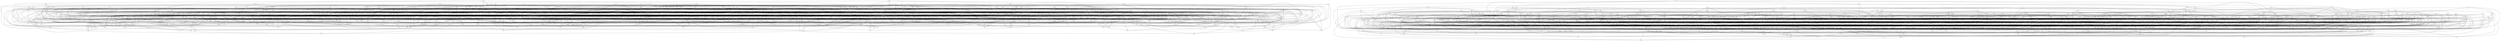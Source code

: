 graph { 
shd--hzh,hcz,sch,rnf
pmk--dpr
hcf--sjt,stk,plv,fjx
kkp--ggq,fqq
fhc--mvh
rrx--jjj,qht
bhc--grq,qmx,cdr
kzf--mnc,ksm,nzj,gtt,pqq
qhk--hmm,jxg,qtb
hzp--zrx,hst
lss--kzl,dzx,tjb
jvh--vfj
cnz--tlp
lsx--pbb,gsg
jnq--mjk,chg,dmq,dbb
xrf--znm
dpj--zgl,dpz,flt,rfr
ntl--kfg,dnm
qhz--fdl
bkv--ptn,ldn,nlg,nch,glp
mhg--ngq,jjq,fvr
fmt--vsm,xtb,mdj,qst
bhl--nmk,plc
cqn--dpz
mgn--frj,cql
sqq--phd,ctg,zlx,ftn
zvv--xnj
bbn--bmb,dmb
sfj--fnb
qkg--jck,vzz,xlx,vrt
dtj--fxl,fbf
vgn--qbk,qmx
ssd--mhq,blr,cqz,mxt
tzb--nhx,kps,zjj,mnj
rlm--txr,tfz,xkj
rnv--lbm,hbp
lsb--qtb,tvp,zpg,zlr
hrn--bjf,xpd
rhr--rlh,lpk,xhz,kvd
smm--nhp,tpg,nth,vpp,pbf
khp--hcf,lbx
bjr--nxs,lvq
lbx--srg
hpd--pxb,xvf
lkx--jnx,rml
tmz--lcs,xhj,gcl
dfq--pkk
fxh--kqn,ztl,qmk,kqx,sbh
mdd--jnz,bqp,xht,mnv
grg--qcn,bmg,vdm,hcm
bdx--pzb
fcq--blb
bnn--dlz,tjq
bjb--bjs
nnd--sxl,kgd
ght--pkr
jdr--fnt
xct--vzl
tnl--ljh,cqm,cdr
csz--hfk,hpv
vfv--vck
hdz--khm,tdv,lgk
lmm--tdv
mpd--tvp,vml,ttn
vmd--mnj,nqc
txl--jfr
pqj--xnh,vzl
qbk--tpn,kdz
ckk--gqt,ggq
gxv--sbv,vjm,cxd
fnt--kcq
kzk--mcr,pnh,gnn,mcs
jjd--rkc,dtj,hqr,fqr
bdr--ljv,mfn,xff
spj--ngq
jpb--qgg
fbp--tsc,xld,ncq,qrl
lzd--rvf,xlx
mrb--jnz,brz
vfr--vtj
qpt--knd,mgl
gbt--pzb,szl
pnb--qgq,zvx,qjz
kgn--fsl,jnx,fnc
ghl--blr,lnp,tgj,xvf
grq--nfm
rts--lmm
zmv--rhl
sjt--hxz,blb
tfz--ttd,stk,nfb
zdc--bdx,nph,ccn
zzl--spv
mtm--khv,jqr,jpn
dtk--pqq,qmx
jkb--flg,gfh,dgv,rjm
scm--ngq,rrz
mxb--sfg,kdz
hzt--zqs,xkq,blm,hlf
kxq--gnl,cmn,lmd,ztq,xrp
rqd--phd,bhl,bjt,knn
dzf--kdz
ktd--flg
rtl--gfx,hxj,cbl
dbd--cnz,pkn,mvq,lft
cff--bps,xnr
hqr--lqt,nlg,mdl
dxf--pcx,szp,mgj
mjq--lsr,smh,tpm,pqx
ljv--cqr
lcs--xnr,fjt
hnh--jgr,ghk,hfk
xdt--pmk,lfc,hvl
pmr--skm
tfp--lsj,npv,pdf
lmx--xht,xnn
sfk--pkp,xnr,ghl,xdh
pqq--hht
jjr--kzc
tjv--pbk,jzp,bng,pbf
jbz--qvq,vfj,nfc
gfh--zfr,dqt
vzm--vlh,vrt,mkg
xxl--kqj,lqg
hkn--hxh
xdh--jdl,nph
ncz--rnv,kdd,rls
dgk--txr,vkx,mvq,frp
txr--chr,ftv
qcq--hzd,lpm,gvr
tgv--ttm
tpb--fmf,krx,pvg
hfn--lxr,jfx,xnb,kks,fgl
vpp--bgh
jrt--rcl,xds,fqc,bqh
drj--vtj,kps,frj
fdx--nmd,scg
kth--kzc,cqr
qqs--jxm,vmg,xdf
jkc--hbg,xlt,crz,skm
lcb--xpq,vkq
shs--bps
rtk--vzl
vrq--flg,bbq,grl,nth
cld--plf,klh,jkj
lzh--txl
xxq--zmv,xjb,vkr
sbn--ncz,lft,pbk,nxb
vbg--tgv,kpg,mpg,vdj,pfl
hvm--sgr,htb,tnk,ztd
sxc--hpx,mxb,tjb
shc--zxp,qvm
xkj--dfm,bjs,ptl
tsl--pbd,xxl
gfn--qzn,mkk,lmf
bzn--xvv,mfv,lsr
qrh--jsl
vls--vrr,vzm,qgg,pqz,jjg,ksm
xfn--zvv,frp,fhl,khb
rxq--cjg,spb,dqm
prz--sqb,sxz,xzb,xrb
hdt--dfg,dmg,jdj,spn
xnz--shc
bhf--nxs,lkj
cfp--skb
pzp--smh,jtd
sfc--fjv
rtn--lbl,mpg,ljd,dzp
rpb--hrk
fmz--lkl,mhq,rpx,scp
cqz--lmx,sqh
mvv--bcv,zfh,nmd
txn--ckk
qqz--cqj,lzx
tpm--lxc,rrz
bbm--vfh,qgg
qbz--vzj,fdg,cgk,msn
vpl--hpl,lfp,jxv,srf,zlx,nmk
dck--lxg,bvt,sth
ddb--ntx,lmf,jbz,nbp
jqq--lbx,zxp,lhh,mjk
vdj--zrh,gfn,pzp,jfj,vsc
stz--gnv,rfx,vfv,hzs,njs,jts,scx
cfn--vth
zcq--jzf
tzn--fvv,xpt
kdr--glp,lmf
kbf--zvq,sdf
tsg--nzg
pds--qhh,jbp,klz,stv
cnl--nfm,zvx,cdr,mfm
fds--pmp,dzl,smm
zrh--brl,tsc,dmg
pdf--hxc
zrm--ztl,lkj,szl,xct
ddh--tsl,vlh,cdg,kdm,bsl
xrp--ngq
jpq--lxg,frj,kns,npk
hzb--ghl,knc,rdr,mjg
cbb--ndf
zbq--thx,ptv
xjb--kns,zkb
jnv--vnz,rrc,lrr,fcd
zjj--chg,ftn,pfd,bcv
jqc--jjj,ftv,pdq,glp,pzk,drm
hzz--kpk,vrz,vlf,qhk
jqr--csp,dxx,llt,qct
qgq--cqj,nfm,rzc,kqd,nmq
lrt--bjs,tgv,bqh,hfv,xcx
vbz--vjs,mmt,hbp
hgj--vlf,bdr,kkf,xpt,dbc
brn--hcr,mtm,nlj,rbj
bgp--qmr,jkj
gmn--dkf,pdm,jbp
kkh--khb
sxz--gqt
vsv--cqj
sjd--mpd,pdl,rpx,ckc,hnk
bkf--skb
cll--tpp,vzz,kqn,qjp
rcl--rml
qst--cps,lbh
cvc--xpq,frb,dmb,scm
kzd--cml,pnx
tpg--bhl,qhl,bng
dfj--gtt,bjh,xdt,tpn
dnn--vpm,xjj
pvc--kkp,txl,mcr,bkz,qbg
vkq--xrp
pjb--nxs,cqz,fcj,kfg
qtm--pcp,bxb
prc--jdr,ljv
mhc--nzb,kdm,sbd,pmk
rrc--kkf,grp
zhs--qzh,hmj,qst,pbd,qzg
kks--bbq,knn
xlt--sfc,fpz
plh--dkt,ndg,rnf,khd
jhg--zkx,ntx
szl--qbg
grb--txr,kpg,jxv,jsm
pkb--trr
blf--vkg
kvk--scg,rbj,vbh,dqf,ghb
lxg--hpl
dpr--stv
sjh--vfr,bxb,rml
xjf--bjt,khp,tdk,fxp
vvs--rcf,zfr,rqh
nfp--ncq,nrf
gqh--sfj,kkh,sqs,pcp
pzk--pkn,gng,fvc
hsm--blf,lxc,rkc,tgv
ghp--ftv
vfh--pqz,jzf
czb--gcl,xhd
tgx--cfn,szp,zfh,fsl
hnb--bvx,lfh,cxd,xct,kth
dhc--zzl,lhh,drm
rqh--tlp,hrn,fbv
xnh--xdl,ntv
jql--jzp,gbp,hhs
kpq--zlr
dkf--skl
mjg--ggq,pkp
tnn--qjz
mkf--hpl
jzc--vnt,bfb,qsd
rnf--nfc
dxv--fsl,fxf,dtp,xrd
vqh--ttq,bnf
kjn--xdt,phx,ntl,jzv
nzm--npz,cnz,mnj,nfz
brd--gvr,tfv,qrf,jdr,lqp
ftn--vpm
gfx--dkb,hmp
xmk--grp,ptv
cqm--npv
rnl--fbb,kgp,qzn
zgm--kzc
mxt--fzk
qhl--mnn,zkb
gns--zhb,xnj,scg
ntn--vms,bjb,msn,mjl
zvq--bfn
zzf--cbl
ncq--tfd,fxf
qjg--hcx
vss--mjg,jlr,mvt
cdg--rjj
pcr--khr,bjf,vkr
smf--snr,fdx,tdv,npm
vml--kcq,xcl
svz--vph
lcc--ptl,drl
hxq--gjg
fsq--knd,ccf,kpp
vlf--skl,dzf
qpg--gbp,zfh
rzg--qhc,mbg,hlx
dht--jzf,xht,jdr,bnv
ntv--thx,hst
sbd--bch
fqp--tdk
jxv--rbj
nhv--ngc,rjb
drf--ntg,jpk,ssn
sgp--gdp,mfn,zcd,zkc
prl--dpr,kjs,ghz,jpr
khx--tqc,jtb,kmq
lng--gxn,vph,jfr,ngc
szx--fds,frb,hrt,xxq,bgv,tbl
hvv--tsf,gzc
pkr--pbb
rcf--rrx,drt,jvh
gvn--tfd,kbf,xjj,qpt
dfl--sbv,gpx,jxg,jgx,mbk
qrf--fsb
jkm--jmn,nhp,rnl,tbd
pqn--nzb,zqn
qsq--fzl,qsj,rnl,hpl
nfk--gxv,jzf
pcz--zhd,fqm,fzk,zkc
dmq--tbl,vbh
jvc--dmg,mbg,jql,qvt
zfp--hlt,jtf,fnb,bbt
fqq--nxs
nsn--sbh,nmq
hxz--lxg,qvm
npz--kkh
vtr--hmp,dnc,dtk,tnn,kqm
fqm--pxb,nxs
hbp--zkx
qtx--rts,bxb,glt,zvr
nrc--sdf,blf
qrl--lmd
lll--nfc,vft,blm
rvg--qhz,sbv
mvt--xrf
zkb--sfc,ptn,fpz
sfl--ztq,kgc
ghb--hvt
vph--mvc
vks--kvp,rvg,pfr,jlr,qkl
xbs--fnc,brt,plc,mfv
ctg--khm,hmh,szp
dnk--bfn,lbl,frp
nfj--tdk,rtt,hcc,mqc
kpk--xdl
xvt--fqr,hlx,mgl,fqc
lxc--jsl,clc
ptl--ftn
ppv--fpf,ffq,zhx,cml,hxh
qlq--mfm
kdb--qjb
hhs--sdf
gpg--lzx,gdp,qsm,cjg
nph--tfj
nzf--nnn,pqn,kzd
dbl--chk,nxl,pxl
plv--llq,xfk
lql--ghp,vkq,ngd,tmf
cml--zrx
jsm--qrh,xnj,hnh
ljd--qxp,vqh
pcj--hkn,mbj,tsb,lsj
gsg--jxz
lkl--fhc,jjr,rjj
mjk--dtp,bpg,jnx
xsr--kdr,jrn,nzq,lkx,qpg
fzf--znm,xfq
pns--hzt,nst,pdq,tcn
flt--zjq,lbh,qkf,cxd
lfh--vph,nzb,rcj
kpp--kns,dmr,vzd
zbb--vvp,kvz,jmn,rls
gbn--dvr,tsf
hxl--pfd,fnx
lsp--zkd,clc,pqp,kng,gxg
kll--jfk,ldz,mhx,qck
qmx--hzd
vjm--gnn
sfg--xqf,dkf,xct
mnj--nqc
cpt--cff,hzd,krb,kdz
xdv--xff,nxt,cfp,pxh,qjp
xrz--xhz,jjj,nfb,nzq
knd--npz,tdv
pnx--qtl,gzc
mkk--xdd,lmm
fkb--tlp,xld,frm,fqf
zcr--zfd,fsb,xtb,tfj,kqj
sch--nmk,xbz,vlj
zsb--zkm,gbt,tsl,crf
tpr--hhn,jkd
flc--stv
xtb--znm
flq--rht,skm
zrg--rcj,fjt
jrc--vxt,xhz,lhh
gjq--ltg,dpz
jtf--qzn,cql
bcf--vnt,rfp,sfl,zkd,ljd
pcq--hkr
rcp--jrz,vft,qbf
nxt--qmr,ttz,kkp,vss,gjq
nqb--rdv,pxh,blr
jqs--qzf,pbf,pmq,hxp
hmj--mfn,nzg,dqm,kqd
sbl--kbd,jrz
nlg--mgj
zkt--bmz,jnx,fds,zzl
mkg--cdg
qlr--bgv,xmc,mfv,xdd
sgs--xxl,nsf,vlh,dvr
xfk--hvt,mgh
gsj--mgk,dgv,lmm
mbk--qjz,sdb,sbh
fbq--hvj,xfd,qcn,fqm,znq
zhx--ghl
qtn--vgs,blr,jtb
zdf--hpd,zcd,nfk,zzf
frt--knn,gjb,fdj
clc--ktd
qfs--fqr
zqn--kqn,xnr,xfq
tzq--msr,nsk,frm,bmb
kss--khp,mkf,xvv,fjk,pjs
dsk--zrx,hnk,dtk,fzf
xzc--qbk,hmp,ctm
cdd--fsb,jck
tpl--tlk,xtj,sqz,fst
rjr--ngk,czb,crf,zgs
gcl--jfk
hsb--vmd,csp,kdb
fdl--lqg
nxl--gjq,tnk,gnv,fzf,gtf,cfp,jgx
llt--lhh
nsz--gmz,fdr,gxr,vth
jsd--hhn,vrh,fpz
mgh--hhs
ppm--ggb,vxt,fgn,cbq
dzx--jfb
pqp--tmf,mkk,bsx
lfc--hbz,gtt,pqn
ntc--rht,fdg
qkp--nbp,gnl,rdc
fvr--crz,bpq
hvj--sxz
ssj--chg,mxs
jtt--zfd
lpk--hlx
dzh--btc,nkm
cfg--dkb,vck
vft--zvs
fdb--vms,xjb,hrn
hcc--khr,pcq,gnk
xxt--tjv,fbf,xld,mxs
fsl--ghk
pmp--blg,fqf,bjb
bpx--hzh,gpp,khr,vvs
zpm--tnn,mlz,djk,pdf
tjb--rqt,tpt,bvx
hbb--rjp,rht,nfc
ldg--jpn,gns,vkg,vxt
pfl--dqt,rcl,jns
xvv--fdb
fgl--ckl,jbs,kfq,fqc,csr
ctz--prc,nhg,fvh,hbz
mph--xgc,sgl,jtt,rmg
csp--kbf
vcf--jtd,fch,chg,jxv,xnb
kmq--rdv,mnv,lnp
vbl--bdr,pbd,pdm
hhm--jzv,qjz,lfd
tjq--mdl,kfq
trt--vds,jkj
ldn--mxs
vjs--zlx,gpp
kqx--kqj,fts,xcb
kps--gfh
ztq--llf,ntx
dfg--cxc,tvg,qrh,rkx,rnv
nlf--ntv,tzn
xcl--bps,bst
fqz--hxz,jbs,sjh,bpq
pff--msr,rtv,xcd,vfr
dnm--qsm
rst--bml,grq,trr,tsf,nrg
nst--lfp,fst,zhf
qhh--sgr
xgx--ghz,vck,sxc,tpk,gss
fzl--xpq
fmg--jsd,hfk,rxs,ttq,zvq,dmq
msn--mnj,fjv,bfb
dzb--gjn,lrs,ztd,tqc
nlt--tsg,vlt,zvx,bhc
tvg--srg,nfb,drj,zjd
bml--jts,fdl,sdh
rsv--mdl
sfz--snc,xnz,nrc
jnf--dkt,llq,nfb,fgn
vvr--prc,mxt,gtz,cxb,trt,smp,tfp,mcd
dct--srf,vvh,fvr,llq
sbh--ccn
nbp--llf,nzq
fjp--sdh,svz,pdf,grp
snc--nnd,kns,crz,vms,dxx,sqs
ksm--mvc
xrd--pbb
brt--kdb
tfj--zvx
tcn--ccz,ntx
jfx--gxr,hnh,mtn
xds--zkd
xcf--nfz,khm
fvv--rdj
cxd--mfm
fmj--ssh,fnx,vbh
bmz--nxb,hqc,cgk
dnc--vsm,rqt,shs,mxb,gdt
qdh--dqt,pbk,mvq,lbx
kns--kgd
qpf--jxz
zqs--rml,ptn
tbl--jpp
pdq--qrh,jlz
qtb--sdb,qjp
tcv--vvp,vmb,chg
qct--sxm,cfn,brj
fqf--zkp
xsj--kpk,fvv,fmf,tpt,mkg
glt--rkx
vzj--drl,qpf
plf--fvv,kdh
gxg--rtv,glt,bsh
xhj--qck,kqd,lng
dtp--kgc
znq--trr,qkl
gch--ptv,ndf
rth--scx,zfd,kdm,fnh,mhq
xjg--hcz,cqv,qsd,qht
tpn--nzg,djk
ttz--vgs,cml,gdp,jbp
dlv--rdj,fjp
xnl--fbb,qvm
gfr--lbm,rjp
qbc--tpp,lqg,kzc,cbl
vkr--ggb,npz,rqk
ndd--chk,qkl,mcs,bhc
qkf--jsh,nxs
qrz--hbg,jlz,qpg
jfb--kvl,jpb
sjs--fhc,chk,jxg,vzz
ntg--jdr,qtl
thg--zkd,gjg
vxm--jnk,jnx,hxq
cbq--dck,jxz,vkv
qdf--fjk,zmk,sjt,ctb
fcd--jtb,xlb,hst,qhh,gjn
crg--bjn,rzc,jpk,skl,xfq
jmn--jrz
tbq--kdh,mlz,vds
xgc--xzb,mfm,jtt
pmz--fdr,qtm,vlj
pkk--jsl,khv
dxh--hmm,ksm,cdd,ltg
tkj--lmd,pbf,rlh
cjr--tdf,ssb,nhv,rrc,dqm
fvc--gnc,rsv
lxv--msg,zkx,vzd,dcm
bvx--znm,sqb
qmr--zcq
xqh--nkm,tsc
tpk--kvp
zkz--tlk,fnc,zlx
chk--nzb,bps
chh--dnk,xvt,brl
vxr--rng,ktm,bdx,xlx
gbp--fjv
hdn--hmm,vsb,xrf,gdp
hbf--nfz,sdf,csk,scg
cqr--mvc
zhm--llf,msr,xdd,jxz
chr--vlj
zdr--lvh,ddg,xvf
zhb--xrd,bsx,jpn
tjx--mkg,bqd
zfd--fzk
xhd--pkb,grp,hcm
zcd--nfm,bqd,jjr
mlz--tpb,ljh
fts--qjg,bkf,sbh
fvx--nmp,kkf,gtj,khx
bpg--hqc
nfz--mmt,vkg,vvp,phd
xzx--hfp,xtj,frb,hsm
hgz--nhx,nxb,vzj,tcv
nxf--ndf
qtc--qqs,blr,rfr,gtj,tbq
zlm--bvt,nzc,fnc
hpl--brt
mqc--dnk,lxg,qfs,dkt
smr--ljg,qvm,fpz,xfk,kzg,mqq
lvc--hxj,bjr
hvt--kkh
rbg--tdf,gnv
qsv--bqd,vmp,zfd,qtn,ddg
jtd--bpg,kbf
vdm--nfm
nvg--hnk,djk,mrb,jpb
snb--jnk,qpf
sqz--frj,nxb,rkc,jvh
qxp--bxb
hcd--frt,kgx,xrd,hvt
lvm--bmb,sbl,dhc,kks
crf--drf,tpb,pdf
hcm--mnc,vzz
qlt--npv,jpb,fhc
bnv--hmp
gpl--gvr,rng,pzb
nml--xfd,vds
hgs--qkf,fvh,qmx
zbl--xht,fzk,lmg,hmp
ptp--kps,npk,knz,kvt
mzv--rfp,jrn,btz
nzj--rqz,hvv,xqf
hkx--pkh,hfp,qlc
kjk--pkp,kdm,gnn
bnf--zvs
mcr--pdm
jpr--vmm,kkp,hvv,gzk
bch--npv,gch,nzb
zhl--prc,gxn,nvp,hst,ctz,kpq
sdx--vmg
ftx--xnh,zlr,pqz,kxs,zkg,cmh
rhl--mxs
vfz--fjx,ctb,cmn,shr
hxj--ndf
ttv--pbf,vkb,rkc,xrp,qsd
lzx--dkf
gxr--fzl
nvj--qzz,hml,hbp,fsl
djk--stv
hml--vbz,xvs,jzp
mnv--tgj,bkf
nch--kdb,vkb,kgn
vnh--mkn,zkg,bqp,hnk
xkx--vbl,ljv,zjq
qcd--hzp,skv,xdf,czb
khd--kks,xpq,cbq
tsj--rfj,rxs,xlt,ctb
dlj--ttn,tpk,kvp,lzx
hkr--qjb
jdl--ltg,sfg
rmg--nvv,ftr,tks,mxt
vvg--qjg,cqm,hhm,jfr
mlt--ckc,trt,mvt,hrk
rnb--sxl,tbc,fdg
zjd--rsv,vrh,zvv,kgc
vqx--nhv,hvj,sdx,tgj
fbv--pfd,tdv,hxz
lbh--vfh
sqs--srf
nsk--hzh,gfh
dmz--kxs,rlz,ztd
rgm--rqk,bbn,zkz,dlz
hmh--vfj,ssh
qtg--lrr,pmk,cjg,cqz
srg--fjx,brj
xlb--nzg,mfm,nxf,qcq,mks,xmk
ldz--nsf,vqx
sqh--vmp
bsm--zpg,hmp,fmf
jls--lzh,vsv,jtb
hct--cbb,thj,gzc,grq
rvl--jvn,bhf,lrr,cdr
hrt--kfx,dkt
pbr--tqc,nvp,xhd,tjb
jcc--cld,kth,jxm,xpt,sbv
chq--tpm,lmf,ksh,bjb,qpt
qsm--lvc
zpg--tnk,ccn
cpf--gtf,qlq,bps
xgt--txr,vhv,dfm,csz,mzv
qvr--mgn,rcp,kdd,xds,blm
fhn--ghp,ttd,zbk,mdv,vkq
mqq--qts,rbt,xrp
qsh--ctb,rml,dqf,mkf,kdd
hmv--pkr,fjv
xns--xcx,ktd,xvs,fqb
bms--plf,mvt,nrh
crb--tjx,hgs,rpb,vgn,lvq
zhd--hkn,lpm,jxg
smp--cdd,zhx
lrh--zhd,dlv,pxh
bjn--jpk
pdh--vft,xfk,zvv,qpf
bmg--jkj,mrb,flc
gnk--hnh,sfj,fxf
bqh--khb
jts--dvr,tnn,dkb
frm--knz
qcx--qtb,xnr,mvh
xsk--gnx,tnk,kcq,klh,pdf
fmv--xfd,tsf,rxq
qvt--lph,sdf,ljd
bjh--ckc,svz
cjj--gdt,ztl,rvf,vks,hrk
ktb--cfg,kzd,kqn
fxz--rht,fpz,bzn,jnk
frj--dnn
xrg--bgv,zcc,drj,tcn
kvt--dsh,rhl,mnn
gbs--kxs,jtt,pds,pqq
fcj--ntt,rbg,nxf,rdr
pkt--vlh,tht,zcq,zzf
xtj--jzp
ssn--hxj
lvn--vqh,qsj,fpz,qpf
jxm--lgj
hzs--rzc,lmk
rgs--fdl,tmz,xcl,sjs
nbx--svz,shs,tjx,mjg
vxt--fjx
bdt--zjd,gnl,pmp
xtd--jhv,cql,zxp,kbd
kxb--bgp,sdx,dlv,cps
fvh--xdf,jzv
blb--vpm
ljg--png,plv,rhl,fqp,dkt,zsx
sfs--pqj,sdx,zbq,kpq
xzb--tpk,jfr,xrf
lxr--bbq,dmr,zkp,fhl
gzp--rcl,knd,spj,hxq
gvg--scg,bgh,chr,nmd
fps--hfp,zlm,jkb,scm
tsb--shv,phj
skh--pkb,qqs,hpx,gnx
mmx--hbz,ktm,zhd,rdv
gjb--pmr,sxm
rzx--mvv,qvq,dfq,fxf
tjc--mxs,xtj
kfs--qjz,shs,qhk,nml
bkz--nfm
fgn--zvs,hsb
nvd--qmr,kjk,kqj,txn,xpt
ffk--kmd,pcr,shc
msr--qfs
jzh--bnn,jnp,tdk,hfh
nxd--kcx
csr--fqc,dlz
zkc--dvr,ghz
ggm--hjb,xtj
cqv--rls,xnj,zvs
qjh--lmg,hxj,rpx,zpm
brl--tfd,vmb
rhk--hlx,snb,zmv,fnx
nzc--cnz,ghp
llq--vfr
dms--rkm,rpb,trr
hxp--ssj,rtt,bsh
zgs--hrk,zlr,fmf
tht--pnx,mbj,bqd
mrk--mcs,xkx,xqf,vml,tnl
ffq--spl,gfx
fcn--nth,pfl,sxm,xnz
kdd--jrz
pqh--hbn,sfl,btz,lcc
nzx--bkz,jls,npv,mcd,pbd
hmf--dvl,mkn,tdf,cnx
zhf--ght,jjj
drm--rcf,cbq
lfp--kmd
hhn--fsl,zkx
rzq--qdf,jsm,ttq,sbl,fmj
ftv--ssh
zqj--shv,hhm,jfb,qkl
ksh--gnc,mxs,fbf
mhx--sdb,rtk
zvr--lsx,qxp,fcq
sjb--mgn,kfq,bqh,xbz
fqb--jhv,plc
cxc--smz,hkx,gng
jlr--rdj,gss,mkg
xhr--brz,rng,nvv,vbl
vln--tdf,sgr
gzk--hkn,znm,gch
rjx--bkz,tpp,dbl,mch
xnv--rrz,nhx,lft
cnx--ktm,xlz
gjg--ggb
pjs--mnn,qrl
vhv--dqt,dfm,rbj
vrr--mvc,skb,bjn,hvj
ztl--sqb,nxd
lkg--rrz,bgh,sxl
xfp--zzf,vfv,lrh,gtz
ckc--rpx,jfk
vrz--nvf,spb,gnv,vjm
szp--vmd
kdh--pxb,tvp
nmp--tpb,ddg,nxf,rtk
brz--qbk
rfx--dkf,spb
ncd--vlj,pzk,gbp,spv
dcm--knn
php--ntv,hxc,klz
qvq--fxl
lmd--bbq
bvt--hfp,jxz
bqk--fqc,phd,srf,bcf
ljh--xnr,htr
kng--bjj,gnc,vkv,xcx
rkx--hkr,tbc
bjj--hzh,fqb,stk,qkp,pzk
gtj--cqm,gjn,sqb
kqv--bcr,xnl,sfz,hbp
nbg--zdr,jpb,qrf,jnv
fxf--jzp
ssb--dnm,nqb,vnz,nnn
jgr--hxq,mgj
dzp--lmd
zjq--ttn,vsv
bfb--kmd
pgr--mks,hht,xzc,cqn,xvf,ttn
jxz--vpm
bcv--hlx,ctg,jrz,bvt
vbh--mgh,pkh
rkb--rht,hfk,sth
phj--fmf,zgm
bgv--fkn,hbg,jql
tbf--cjr,nrn,ngc,xct
thb--hhn,tbc,tpr,gxr
tlk--llt,qsd,hrn,xpd
qrb--kzc,rzc,rtl,sbd
hlt--hbb,nmd,nzc
cls--qtm,hmv,jsd,png,lll,hqc
nxn--nsk,gfr,lkg,kvz,bjd
vzl--gnn
psh--vxm,jmn,vvp
jbs--vkv,jhg
pxg--gzc,ghz,nvp,zbq
bbt--pkh,bcv,qrh,fcq
jfj--fnb,rxs
nrg--hmp,svz,hxj
rnk--qlt,fzk,pkp,zhd
bpq--ccf
qbf--clc,qsj,nqc
xnn--qhz,hbz,zkm
pbh--hcz,kgp,dtj,vkq
xkt--dzx,zrx,vdm,ldz,txl,kxs
hbn--fqr,pcq,xmc
rdc--blf,xrd,thg
mjl--rjm,jhv,mnn
mch--klh,kqd,qlq
xcb--hgs,qrf
smh--gpp,hpl
pzs--pdm,bbm,fzk,fnt
cmn--phd,kfx,hhs,csr
ldm--ldn,fnb,zqs,kmd
bng--nxb,rkb
dgv--msg,bfn,gjg
tbd--csk
xjj--glp
pxl--bjh,vsm,zrx,xcb
jrn--tkj,vkg,vfj
tvp--xht,hmm
lnp--lvq,gpx,cbl
fxp--jpp,dmr
tdx--scp,rqz,tfj,dqm,bsm,zvx
ndg--gbp,jlz,cnz
shv--gxn
dlz--flq
fbb--nhx
pkh--zfr,xdd,hqc
rlq--bgp,fmt,vln
bsl--kcx,fqq
dmg--sdf,fxp
btc--ktd,hkr,qxp
xfd--rcj
snr--rqk
jjq--npm,blb
rjj--gxn,lgj
rjm--zbk,qtm,fhl,lsx
qzf--dgt,fch,nfp,khr
shr--hlf,bjt,cft
cdr--rvf
cmj--kdz
tmf--vms,ftn
fjk--vkx,bnn,vnt,qhc
qkl--kcq
blm--xnb
krx--cpf,vph
skv--tvp
gtf--fnt
thx--zkm
vvh--vfj,nzq,dck
vqp--pbd,zrg
dqt--npm
mcd--kcx,gml
pvp--ntc,rts,jnp,bjs
xlz--shv,bst
rfj--ffk,rnb
lfd--qjp,pvg
qdk--rdv,tmk,vnz,qcn
zkg--vjm,mks
pmq--cft,fst,kdr
gnl--hmv,zkb
dxx--ldn,zxp
rfr--lmx,nzf,vln
zgl--rpb,spb,ppv,pxh
hvk--pcq,sxl,bpg,hdz
vrh--pmr,tsc
vsz--jjq,khb,xcd
lrs--pqj,vck,cdr
msg--vth
scp--vgs,mdj
cqq--fsb
png--qlc,lsx
xrb--skv,ppv,ktb
zmk--kvz,pcx,lgk
kzr--dcd,cjg,dms,cnx
prt--msr,chh,xnz,xcx
qzq--xhr,kpk,phx,mcd
dvl--gnv,kdh,nhv
xfq--bjn
zzk--kvz,cft,pcp,xvs
nhg--nzf,vbl,skv
sdh--mbj,nvf,nsn,hxc
ftr--hxh,rlz
ttd--jhg
bqp--jxm,cqm
fch--jhg
xkq--fnx,tdk,hfh
kgc--kfq
bnz--gng,xqh,psh,fqp,qrz
lbl--lkx,cql,hlf,fdg
kxv--jdr,ztl,kpq
tpp--lqg
zcc--vth,rbj,bbt
hfk--vkg
gjk--bhf,pnx,dkb,cfg
lhc--php,vsm,vns,rkm
mgk--zgh,lcb,ttd
btz--glt,qtm,tjq
lsj--jxg
gnx--gss
btf--tnn,pqq,nnn,kdz
lsr--gfh,stk
vlz--rrx,nrf,ghb,fqf
knc--skb,vds,hcm,lzh,bhf
lvq--mnv
fst--ptn,gbp
nrf--blb,khm,bsx
jdj--fbb,ttm,dnn
jcm--pkp,xqf,lzd,kfz,nsf
rqz--qmr
blr--hcx
ngk--zgm,mvh,hxh
jxf--dvr,mnc,lzh,tfv
lvh--tfv,rvf,jfk
fpf--rdj,jgx
qfh--mvt,jxf,ssn,pnb
ttm--ntc,fvc,qct
xld--llq,hml,lfp,hbp
sld--lgj,vck,rqz,rvg
bcr--lmf,ggb,hfh,vkv
ccf--sth
xff--xlz,ntg
jsh--qhz,kqm,nxs
mbj--lqg
xnr--spl
khv--sfc
zxx--zfc,fzl,fqp,csp
nnl--txn,pvg,gdt
shh--frp,sfj,xcd,pqx
mhm--lss,dzb,ntt,mkn
hqf--bbm,fmv,sbd
htr--fdl,jzv
qgg--mfn
cxt--nsk,rts,pqh,kgp
shj--skl,tpt,pxl
pdl--lmg,fjt,fdl
ssh--gsg
bjd--rtt,zmv,fqp
rjp--lgk,pmr,kgp,brj
tqc--rxq
xjv--xdh,hpd,fts,bnv
htb--brz,jdl,sqh
qht--hxq,xjj
rbt--zmv,vmb,nhx
clm--nsf,dzx,cbb,jsh
scx--cqq
nhp--grl,spj
hrk--lfd,jck
tmk--nvf,gmn
blg--fzl,vpp
vnt--bfb
vrn--xvt,kpp,sfj,xpd
vlt--hpd,kcq,qlq
gtt--lcs,rfx
kpx--gjb,zvq,ztq,vtj,snb
rcj--dqm
hkc--lrc,chr,pkk,rkx
csk--jnk,bgh
vmb--hfh
qck--dkb,mvh,hmp
kzx--rlq,vfv,mhm,gbn,pqz,vqp
lpm--jsh,zzf
jlz--tbc,tbd
sdq--nmk,rfj,pbb,pqh
rtv--zlf,tjc,cql
phx--ghz,cdg
qmk--gtf,lqp,ssn
zqt--cfp,tdf,phj
dsz--bnf,lxv,gbf,scg
spn--qvq,mgh,pcx
vns--spl,xdl,xlx
mln--pfq,xpq,csk,gpp,kfq
xvs--hpv
nrd--fgn,xnl,bdt,kzg
kpg--dzp,khv
kvp--qtl
nsg--sbz,qjg,qbg,ffq
ktj--bst,fzf,nvg,xdf,zhx
xkn--rtt,xpd,pmz,jpq,vkb
jgx--qkl
phk--kqj,nzj,zqt,hzs
jdh--bfn,pdh,bjf,zgh
lkj--ptv,zkm
kkf--bjr
npk--pkr
jns--grl,hmh,nlg
dpt--qhc,jxv,llf,cft
mvq--nqc
dqf--hpv,ckl
tdt--ntl,mbr,nsn,kvl
thj--lbh,zrg,qhh
vmg--pzb,vds
zbk--jgr,sch
kjs--gpx,sbz,rbg,qcn
jvn--ktm,cps,ckk,mcs
fbf--qfs,dmb
sbp--vmm,krx,smp,kzl
xpg--qcx,jjg,cqq,fdl
bsh--lpk,vjs,qhl
xmc--nqc,msg
jhl--gzk,mjg,dzf,hpx
vlh--cmj
drl--dsh
xlk--flc,vqp,tsg,sbz,cqq
gbf--mfv,jvh
mkn--cps
njs--hqf,hkn,cqq,mdj
dcd--jpk,lmg,gpx
mdv--bnn,jrc,dbb
vsb--znq,pkb,dkb
mbr--tsg,dnm,tgj
zsx--gbf,crz,hlx,rlh
kzg--bjf,hpl
pxb--bst
fmk--mmt,hjb,mbg,tbc
xcx--ccf
cmh--qqz,jzf,zbq
qnc--bsl,bhf,ftr,scx
qts--fng,nth,fdx,dmb
gml--dqk,mdj,ntt
qdm--vtj,fdj,mxs,jzc
jrr--msr,flg,ptl,knz,vsn
lqp--skb,ddg
khk--fsq,skm,jhg,hmv
mgl--sdf
sbz--nmq
shm--snc,grl,tgx,brj
vmp--qtl,lsj
zfc--bjs,dnn,vfj,vzd
dfm--qjb,pqx,mkf,nkm,dfq,jkd
fgb--ggq,qsm,nsf,nxd
ncr--sgl,hzp,jtb,tgj
gss--kzc
mdl--sxm
kqj--jck
rhs--ghb,tbc,tbl,snr
fkn--tjc,fxl,hbg
rqt--kfg
kvd--dcm,qlc,xvv,mhg,xrz
vrt--krb,cqn,cqj,thx
jbc--lcc,nmd,cft,lqt
hjb--mjk,bfb,pcp
rfp--jsl,bjt
cxb--tks,htr,mkn
nrn--rqt,txn,pqq
jjg--cdr,cff
mfv--tlp
dvd--xnv,xqh,jnp,dzh
kvl--gjk,vgn,sxz
nrh--tmk,xmk,flc,gbn
pnh--fpf,nlf,xtb
ctm--tzn,gjn,ccn
spg--bsl,ckc,zdc,nvv
qzz--qhc,gsg,jkd,qrl,pzp,ggm
jnz--kqj,qjg
kqm--vdm,jbp
qzg--rkm,lvq,ggq
vmm--fqq,gdt
vsc--hkr,vkb,qrl
dsh--knz,vfj
drt--vpp,khv,jhv
ltg--nnn
cfl--zvs,fjk,dxf,xcf
mtn--ntx,cfn
gtz--vml,krb,bms
jhv--hxl
pfr--cmj,mhx,lvh
zgh--zzl
xnb--sth,thg
vhz--rrz,kgx,hcz,pjs
sgl--gpl,nvp,zgm
pbk--kfx
rdr--tsb,cdr,bch
rlz--hzd,kcx,dpr,kfz
mpg--rls,fdj
qzh--spb,cqq,pqn
qsj--lgk
kzl--mcr,nmq
nlj--csk,spv
hht--ptv,szl
xbz--jjj,blg
lft--szp
lgj--kfz
hpx--cqr,mhq
ktm--vgs
fng--ssj,hfv,bnf
pss--vsc,bpg,zmv,msn
pkp--nvv
hfv--gng,mgj
dkt--vzd
rqk--lgk
nmk--tbd
spb--mks
zkp--mbg,msr
svq--jfk,kxv,jjr,nfk,tpt
dxg--pfd,csz,bjj,zgh
fnh--hxc,bdx,bnv,xfd
pfs--gsj,rlm,rnf,lcb,mgl
dbb--rxs,dmb
hfp--qjb
dbc--cll,cmj,xdl,fmf
rkm--nph,kqd
krb--mvc
xcd--flq,pqx
ztd--gvr
nkm--ttq,ftv
dfs--spl,vsv,gnx,nlf
dqk--mnc,lzd,cml
ccz--fqf,csp,qlc
dsl--nml,nxd,bkf,qbg
smz--fcq,qzn,hrt
vsn--lcb,nlg,lpk
gqs--mtn,hlf,dzh,bpq,sqs
zlf--vsz,ttm,nlj
gqt--dzf,ntt
xzp--qsj,hxl,fqf,jfj
nzg--ngc
lph--snr,jzc,llt
rng--sgr,kfz
ngd--tlp,fqf
crx--spj,zhf,vth,qvq,bpq
fdr--dtj,ghk,pbb
fdj--ghk,hlx
kgx--mmt,gnc
pfq--zlx,hkr,ght,ngd
cgk--dtp,npk
kgd--pfd,rnf
klz--rcj,mcs,fjt
jnp--xcf,fbf
frb--hlx,fhl,lbl,ffk
vck--pvg
pkn--smh,mdl
rjb--gcl,sdb,hcx
spv--zfh,nnd,ckl,nrc
lrc--bsx,tfd,qsq
vkx--frm,gjb
lmk--klh,zqt,scp
fzt--zcq,hgj,dmz,gbt,gzc,xdh,kfg
hcr--kpp,rsv,nfp,ggm,dmr
qlv--lrr,kmq,nvf,dms
jpp--hbp,vfr
tks--lvc,rtk
lbm--rht,llq
vnz--dpz
jxr--dcm,zfr,hpv,tbc,ftv
rqm--csp,gvn,bbn,rtt
hvl--cqn,hrk,nnl
plc--brt
bmb--dfq,ckl
dzl--fqz,dzp,tpr
xhz--kmd,xcd
jkd--npm
hmr--jtf,ght,xds,gfr
fpv--qqz,cbb,shj,cxb
gmz--kfx,rlh,rbj,hpv
dgt--lhh,tdk,rdc
psm--rzg,qdh,khb,drl
lqt--jpn,fxl
tfv--fvv
ngc--hcx
kbd--pcx,phd
}